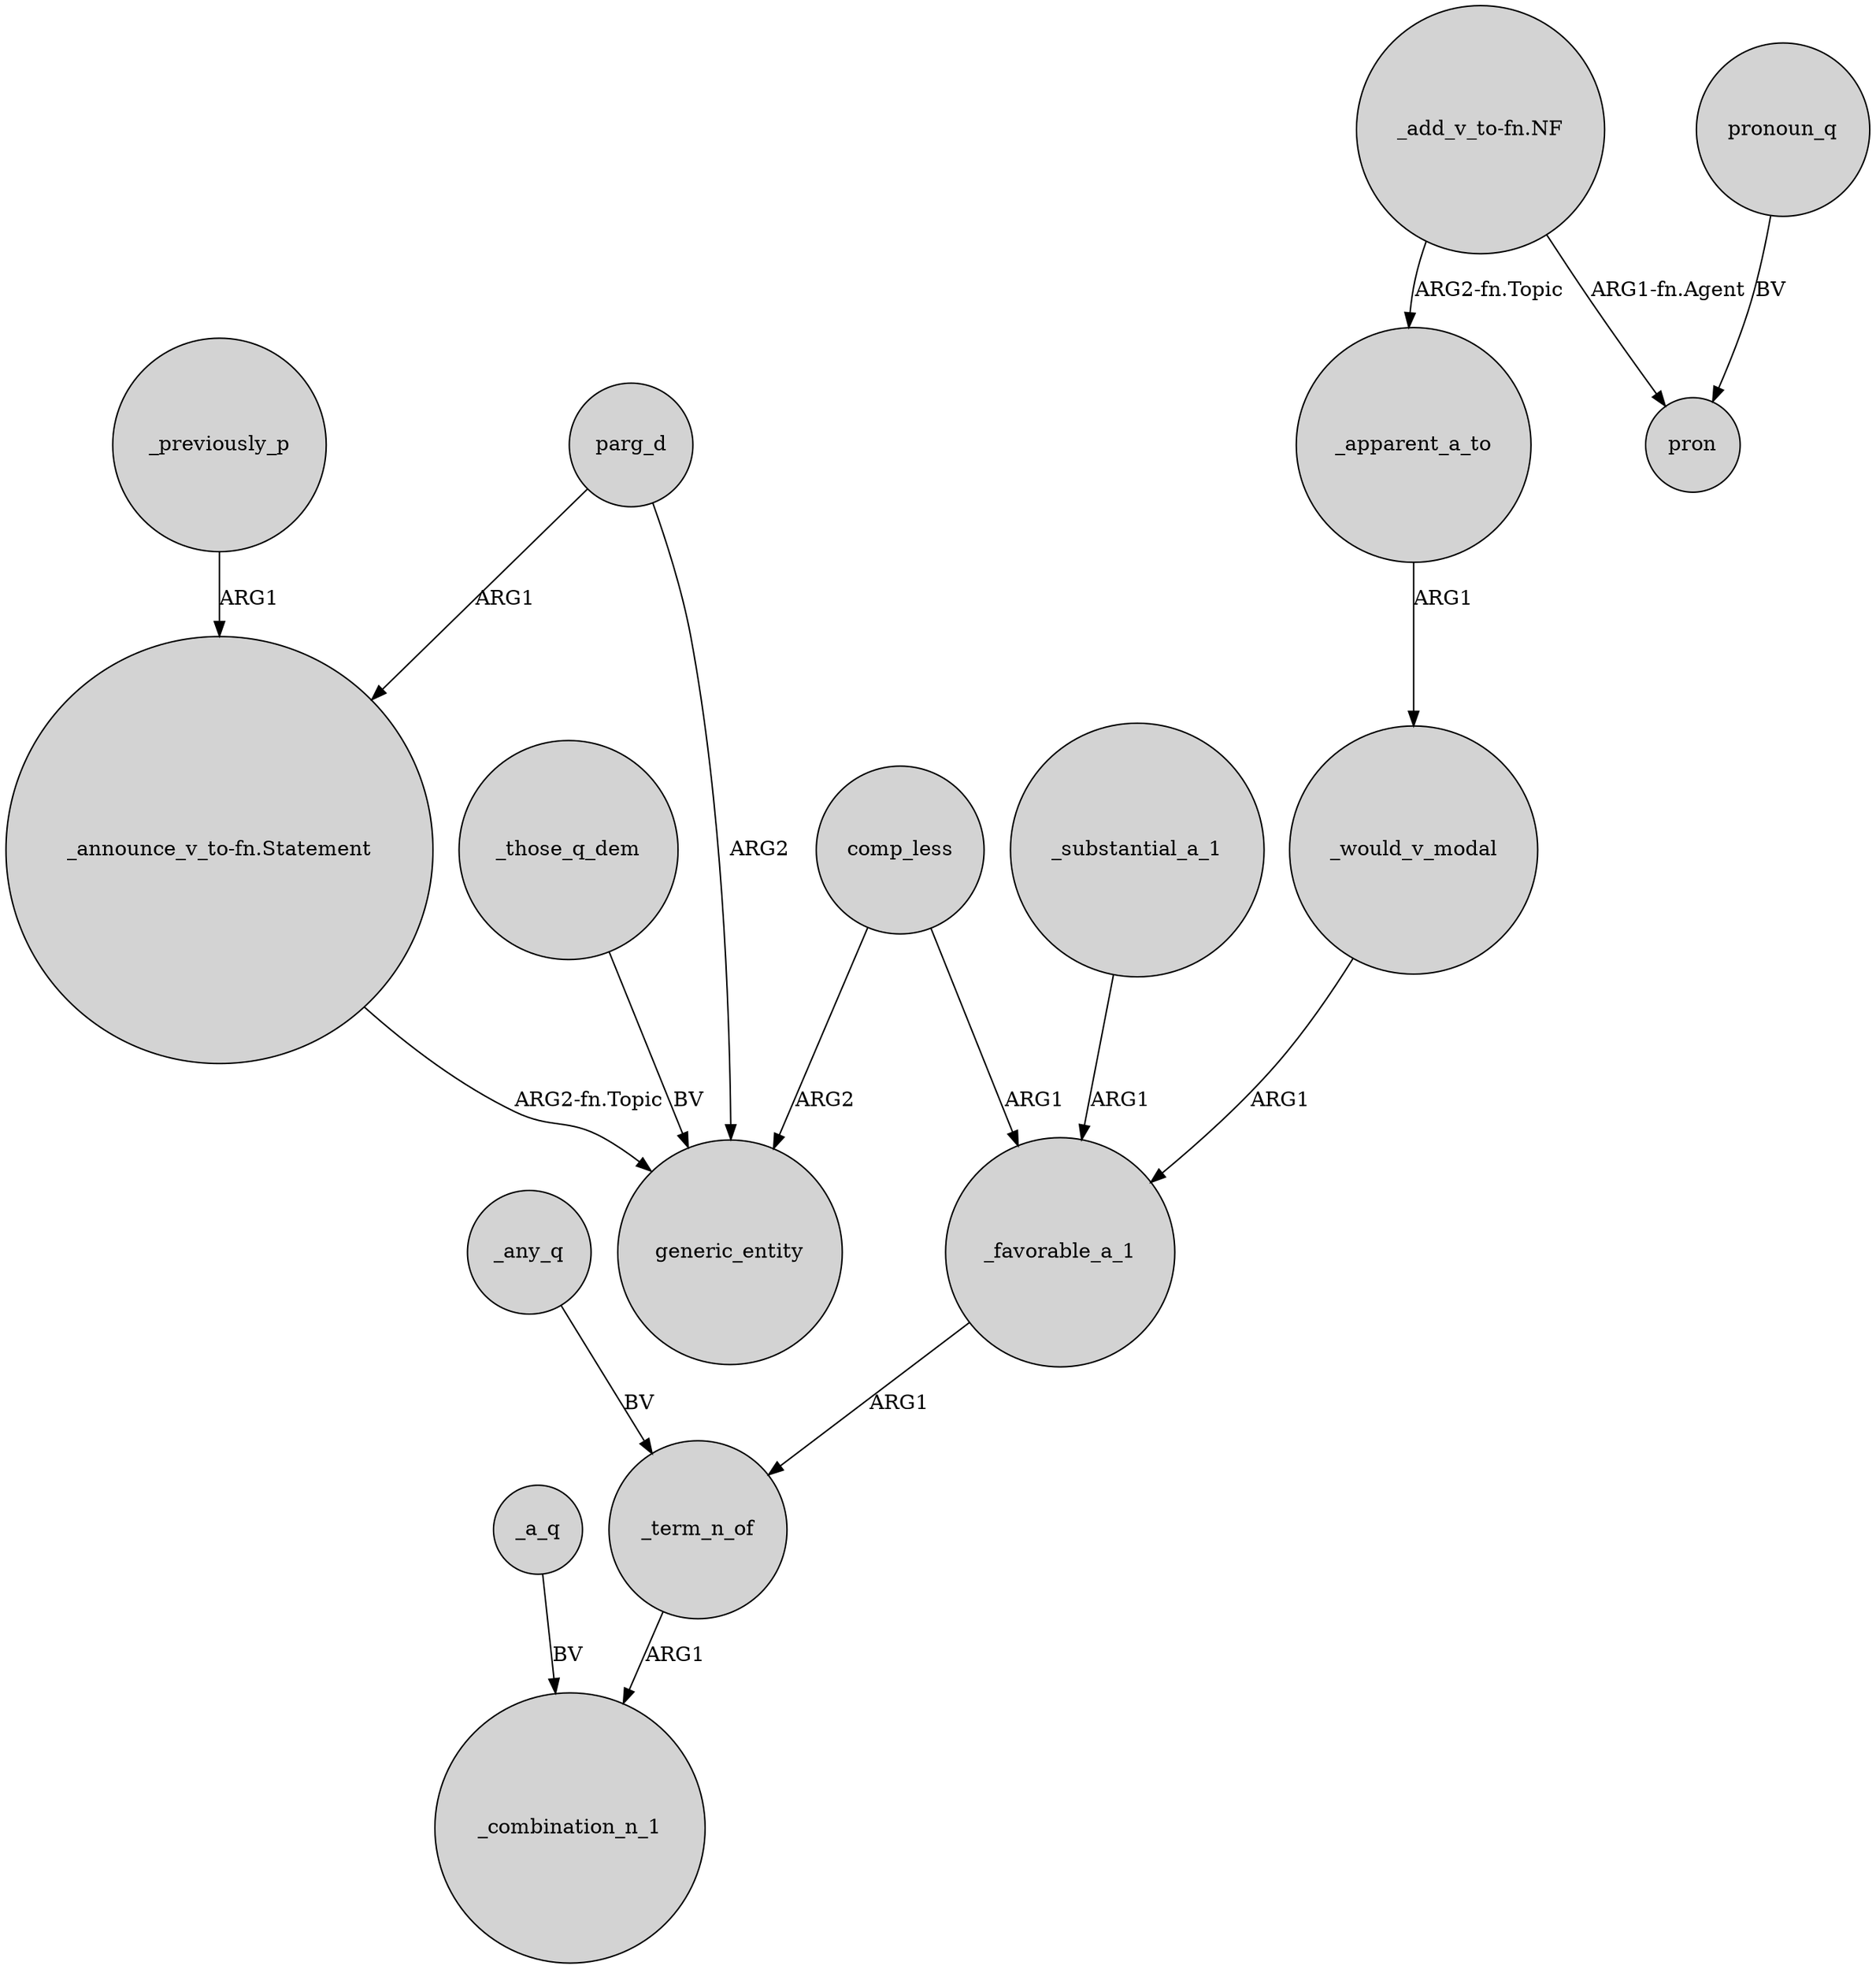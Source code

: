 digraph {
	node [shape=circle style=filled]
	_would_v_modal -> _favorable_a_1 [label=ARG1]
	parg_d -> generic_entity [label=ARG2]
	_favorable_a_1 -> _term_n_of [label=ARG1]
	"_announce_v_to-fn.Statement" -> generic_entity [label="ARG2-fn.Topic"]
	"_add_v_to-fn.NF" -> _apparent_a_to [label="ARG2-fn.Topic"]
	_term_n_of -> _combination_n_1 [label=ARG1]
	parg_d -> "_announce_v_to-fn.Statement" [label=ARG1]
	_any_q -> _term_n_of [label=BV]
	comp_less -> generic_entity [label=ARG2]
	_a_q -> _combination_n_1 [label=BV]
	comp_less -> _favorable_a_1 [label=ARG1]
	_those_q_dem -> generic_entity [label=BV]
	"_add_v_to-fn.NF" -> pron [label="ARG1-fn.Agent"]
	_substantial_a_1 -> _favorable_a_1 [label=ARG1]
	_previously_p -> "_announce_v_to-fn.Statement" [label=ARG1]
	_apparent_a_to -> _would_v_modal [label=ARG1]
	pronoun_q -> pron [label=BV]
}

